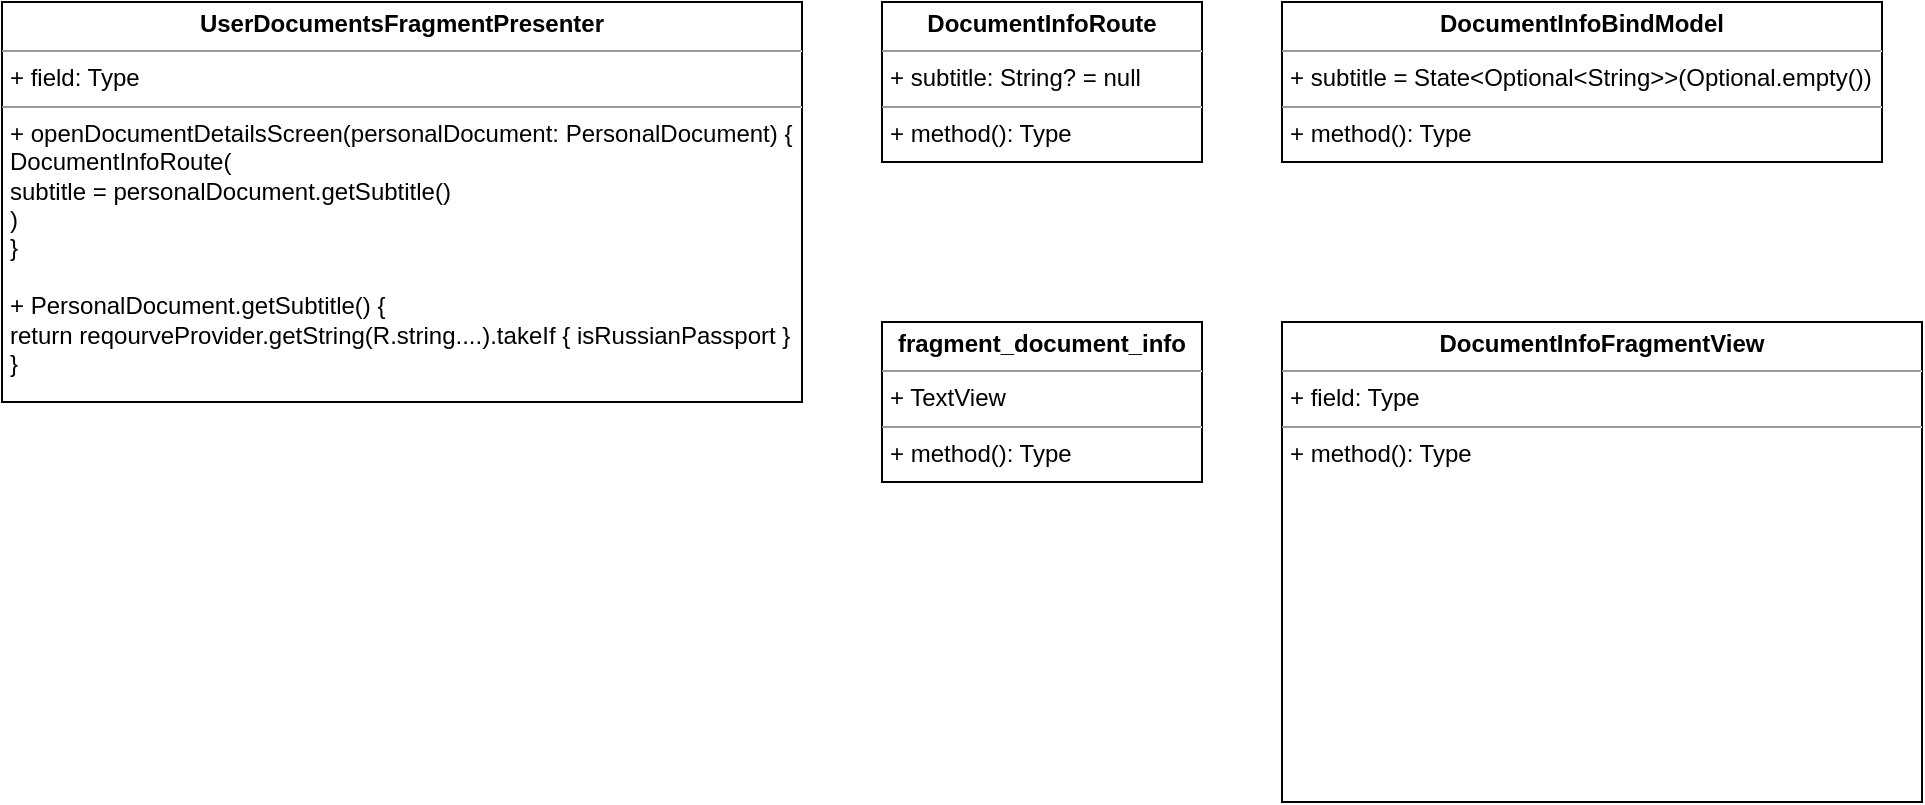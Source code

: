 <mxfile version="20.1.1" type="github">
  <diagram id="gWVzGPQjn2zDsp72pqYC" name="Page-1">
    <mxGraphModel dx="757" dy="480" grid="1" gridSize="10" guides="1" tooltips="1" connect="1" arrows="1" fold="1" page="1" pageScale="1" pageWidth="827" pageHeight="1169" math="0" shadow="0">
      <root>
        <mxCell id="0" />
        <mxCell id="1" parent="0" />
        <mxCell id="rqU30VaZS2W21N0QK3EW-1" value="&lt;p style=&quot;margin:0px;margin-top:4px;text-align:center;&quot;&gt;&lt;b&gt;DocumentInfoRoute&lt;/b&gt;&lt;/p&gt;&lt;hr size=&quot;1&quot;&gt;&lt;p style=&quot;margin:0px;margin-left:4px;&quot;&gt;+ subtitle: String? = null&lt;br&gt;&lt;/p&gt;&lt;hr size=&quot;1&quot;&gt;&lt;p style=&quot;margin:0px;margin-left:4px;&quot;&gt;+ method(): Type&lt;/p&gt;" style="verticalAlign=top;align=left;overflow=fill;fontSize=12;fontFamily=Helvetica;html=1;" vertex="1" parent="1">
          <mxGeometry x="560" y="120" width="160" height="80" as="geometry" />
        </mxCell>
        <mxCell id="rqU30VaZS2W21N0QK3EW-2" value="&lt;p style=&quot;margin:0px;margin-top:4px;text-align:center;&quot;&gt;&lt;b&gt;UserDocumentsFragmentPresenter&lt;/b&gt;&lt;/p&gt;&lt;hr size=&quot;1&quot;&gt;&lt;p style=&quot;margin:0px;margin-left:4px;&quot;&gt;+ field: Type&lt;/p&gt;&lt;hr size=&quot;1&quot;&gt;&lt;p style=&quot;margin:0px;margin-left:4px;&quot;&gt;+ openDocumentDetailsScreen(personalDocument: PersonalDocument) {&lt;/p&gt;&lt;p style=&quot;margin:0px;margin-left:4px;&quot;&gt;DocumentInfoRoute(&lt;/p&gt;&lt;p style=&quot;margin:0px;margin-left:4px;&quot;&gt;subtitle = personalDocument.getSubtitle()&lt;/p&gt;&lt;p style=&quot;margin:0px;margin-left:4px;&quot;&gt;)&lt;br&gt;&lt;/p&gt;&lt;p style=&quot;margin:0px;margin-left:4px;&quot;&gt;}&lt;/p&gt;&lt;p style=&quot;margin:0px;margin-left:4px;&quot;&gt;&lt;br&gt;&lt;/p&gt;&lt;p style=&quot;margin:0px;margin-left:4px;&quot;&gt;+ PersonalDocument.getSubtitle() {&lt;/p&gt;&lt;p style=&quot;margin:0px;margin-left:4px;&quot;&gt;return reqourveProvider.getString(R.string....).takeIf { isRussianPassport }&lt;br&gt;&lt;/p&gt;&lt;p style=&quot;margin:0px;margin-left:4px;&quot;&gt;}&lt;br&gt;&lt;/p&gt;" style="verticalAlign=top;align=left;overflow=fill;fontSize=12;fontFamily=Helvetica;html=1;" vertex="1" parent="1">
          <mxGeometry x="120" y="120" width="400" height="200" as="geometry" />
        </mxCell>
        <mxCell id="rqU30VaZS2W21N0QK3EW-3" value="&lt;p style=&quot;margin:0px;margin-top:4px;text-align:center;&quot;&gt;&lt;b&gt;fragment_document_info&lt;/b&gt;&lt;/p&gt;&lt;hr size=&quot;1&quot;&gt;&lt;p style=&quot;margin:0px;margin-left:4px;&quot;&gt;+ TextView&lt;br&gt;&lt;/p&gt;&lt;hr size=&quot;1&quot;&gt;&lt;p style=&quot;margin:0px;margin-left:4px;&quot;&gt;+ method(): Type&lt;/p&gt;" style="verticalAlign=top;align=left;overflow=fill;fontSize=12;fontFamily=Helvetica;html=1;" vertex="1" parent="1">
          <mxGeometry x="560" y="280" width="160" height="80" as="geometry" />
        </mxCell>
        <mxCell id="rqU30VaZS2W21N0QK3EW-4" value="&lt;p style=&quot;margin:0px;margin-top:4px;text-align:center;&quot;&gt;&lt;b&gt;DocumentInfoBindModel&lt;/b&gt;&lt;/p&gt;&lt;hr size=&quot;1&quot;&gt;&lt;p style=&quot;margin:0px;margin-left:4px;&quot;&gt;+ subtitle = State&amp;lt;Optional&amp;lt;String&amp;gt;&amp;gt;(Optional.empty())&lt;br&gt;&lt;/p&gt;&lt;hr size=&quot;1&quot;&gt;&lt;p style=&quot;margin:0px;margin-left:4px;&quot;&gt;+ method(): Type&lt;/p&gt;" style="verticalAlign=top;align=left;overflow=fill;fontSize=12;fontFamily=Helvetica;html=1;" vertex="1" parent="1">
          <mxGeometry x="760" y="120" width="300" height="80" as="geometry" />
        </mxCell>
        <mxCell id="rqU30VaZS2W21N0QK3EW-5" value="&lt;p style=&quot;margin:0px;margin-top:4px;text-align:center;&quot;&gt;&lt;b&gt;DocumentInfoFragmentView&lt;/b&gt;&lt;/p&gt;&lt;hr size=&quot;1&quot;&gt;&lt;p style=&quot;margin:0px;margin-left:4px;&quot;&gt;+ field: Type&lt;/p&gt;&lt;hr size=&quot;1&quot;&gt;&lt;p style=&quot;margin:0px;margin-left:4px;&quot;&gt;+ method(): Type&lt;/p&gt;" style="verticalAlign=top;align=left;overflow=fill;fontSize=12;fontFamily=Helvetica;html=1;" vertex="1" parent="1">
          <mxGeometry x="760" y="280" width="320" height="240" as="geometry" />
        </mxCell>
      </root>
    </mxGraphModel>
  </diagram>
</mxfile>
